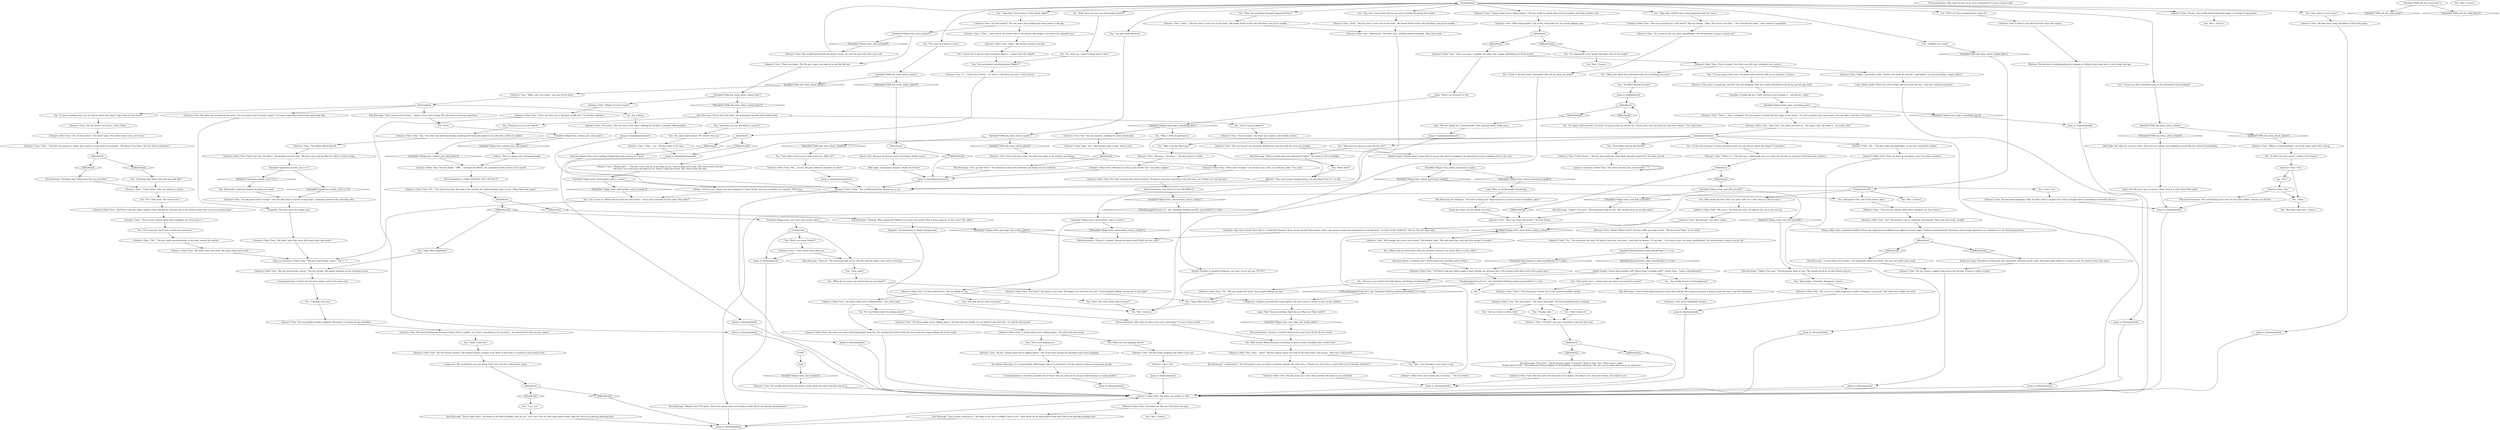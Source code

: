 # VILLAGE / LILIENNES TWINS
# You can talk to them before and get nothing, but when you hear the twins have been to the island they tell you details about it.
# ==================================================
digraph G {
	  0 [label="START"];
	  1 [label="input"];
	  2 [label="Lilienne's Twin: \"Yes.\""];
	  3 [label="You: \"Hey, where is your mom?\""];
	  4 [label="You: \"Kids, have you seen any bad people around?\""];
	  5 [label="Lilienne's Other Twin: The boy doesn't answer. His brother throws another rock. Both of their hair is covered in some kind of dirt."];
	  6 [label="Lilienne's Twin: \"I...\" starts one of them -- it's hard to tell which one now. \"I don't know.\""];
	  7 [label="Jump to: [islandquestionnaire]"];
	  8 [label="Variable[\"TASK.ask_twins_about_island\"]"];
	  9 [label="Variable[\"TASK.ask_twins_about_island\"]", shape=diamond];
	  10 [label="!(Variable[\"TASK.ask_twins_about_island\"])", shape=diamond];
	  11 [label="IsKimHere()"];
	  12 [label="IsKimHere()", shape=diamond];
	  13 [label="!(IsKimHere())", shape=diamond];
	  14 [label="Kim Kitsuragi: \"Full circle.\" The lieutenant smiles to himself. \"Back to Feld, then. When you're ready.\"\n\"Points back to Feld.\" The lieutenant frowns slightly at the building, towering ominously. \"Be sure you're ready when we go in, detective.\""];
	  15 [label="Jump to: [themainlyhub]"];
	  16 [label="Lilienne's Other Twin: \"Bad words,\" the other says, nodding absent-mindedly. \"Bad, bad words...\""];
	  17 [label="Variable[\"TASK.ask_twins_about_island\"]"];
	  18 [label="Variable[\"TASK.ask_twins_about_island\"]", shape=diamond];
	  19 [label="!(Variable[\"TASK.ask_twins_about_island\"])", shape=diamond];
	  20 [label="Lilienne's Other Twin: \"I dunno what you're talking about,\" the other kid nods along."];
	  21 [label="Jump to: [themainlyhub]"];
	  22 [label="Variable[\"village.twins_said_kill_yourself\"]"];
	  23 [label="Variable[\"village.twins_said_kill_yourself\"]", shape=diamond];
	  24 [label="!(Variable[\"village.twins_said_kill_yourself\"])", shape=diamond];
	  25 [label="Kim Kitsuragi: \"Lights? Fire guy?\" The lieutenant looks at you. \"We should check up on that island and you...\""];
	  26 [label="You: I don't care."];
	  27 [label="Lilienne's Twin: \"You're stupid,\" the other one repeats, still deathly serious."];
	  28 [label="You: \"Okay kids. You've been to that island, right?\""];
	  29 [label="Kim Kitsuragi: \"Let's go with *yes*.\" The lieutenant raises his eyebrows and whips out his notebook."];
	  30 [label="Lilienne's Other Twin: \"Don't say that. He didn't.\" His brother punches him. The boy's eyes well up like he's about to start crying."];
	  31 [label="Lilienne's Twin: \"I don't know...\" The boy who made the claim finds himself unsure of it. He looks around."];
	  32 [label="Kim Kitsuragi: \"Lights? Fire guy?\" The lieutenant looks at you. \"We should check up on that island.\""];
	  33 [label="You: \"Hey, boys. Your sister told me you got in trouble for saying bad words.\""];
	  34 [label="Empathy: The lieutenant is deeply unimpressed."];
	  35 [label="You: \"Let's move on. Where did you hear the bad words -- was it from someone on the coast? The radio?\""];
	  36 [label="You: \"Nah. I just thought it was funny to say.\""];
	  37 [label="You: \"Okay kids, tell Kim here what happened with the voices.\""];
	  38 [label="Lilienne's Other Twin: \"The one we heard say a bad word?\" The boy shrugs. \"Okay. The voices were like...\" He scratches his head -- then seems to remember."];
	  39 [label="Lilienne's Twin: \"'It is time at last, my nasty speedfreaks! Our brotherman is about to grow up!'\""];
	  40 [label="Lilienne's Twin: \"Yes.\""];
	  41 [label="Pain Threshold: A dull pain flashes through your mind."];
	  42 [label="You: \"You guys look identical.\""];
	  43 [label="You: \"Children are stupid.\""];
	  44 [label="Lilienne's Twin: \"On that island?\" The one who's busy kicking his stone points to the bay."];
	  45 [label="You: \"Why does he ask you to put the fire out?\""];
	  46 [label="IsKimHere()"];
	  47 [label="IsKimHere()", shape=diamond];
	  48 [label="!(IsKimHere())", shape=diamond];
	  49 [label="Jump to: [islandquestionnaire]"];
	  50 [label="Lilienne's Twin: \"I'm sorry.\" The one says to the other, rubbing his brother's shoulder affectionately."];
	  51 [label="Lilienne's Twin: \"I don't know,\" they say almost in unison."];
	  52 [label="Lilienne's Other Twin: \"Don't say that, he's a *po-leees oooffi-ser*,\" his brother whispers."];
	  53 [label="Lilienne's Other Twin: \"We won't,\" the little boy says. He adjusts his cap in the cool air."];
	  54 [label="Lilienne's Twin: \"We learned,\" the other replies."];
	  55 [label="Lilienne's Other Twin: \"'DJ Flacio's big boy debut single is here! Buckle up, because this is the fastest trash that you're ever gonna hear.'\""];
	  56 [label="Electrochemistry: COME ON BOYS, YOU CAN DO IT!"];
	  57 [label="Perception (Hearing): It's a purposefully shrill laugh. Like he's practised it for the express purpose of annoying people."];
	  58 [label="Lilienne's Twin: It doesn't look like he knows what that means."];
	  59 [label="You: \"Okay.\""];
	  60 [label="Jump to: [themainlyhub]"];
	  61 [label="Lilienne's Other Twin: \"Because he asks to put the fire out!\" the other explains."];
	  62 [label="Lilienne's Twin: The scruffy-haired little boy kicks a stone while the other watches him do it."];
	  63 [label="Lilienne's Twin: \"There's a...\" the boy says, rubbing his eyes. It's clear that he has no intention of finishing the sentence."];
	  64 [label="Electrochemistry: Why does he have to be such a binoclard? It's just a funny word!"];
	  65 [label="Lilienne's Other Twin: \"We just heard funny voices.\" The boy shrugs. His jacket whispers as his shoulders move."];
	  66 [label="Lilienne's Twin: \"He dunno what you're talking about,\" the first kid says loudly. Or you think it's the first kid -- it could be the second."];
	  67 [label="Esprit de Corps: I'm not telling you twice."];
	  68 [label="You: \"You must be Lilienne's twins.\""];
	  69 [label="You: \"Bye.\" [Leave.]"];
	  70 [label="You: \"I'm just gonna leave now. I'm gonna leave and not talk to you anymore.\" [Leave.]"];
	  71 [label="Lilienne's Twin: Just a second ago, the first one was laughing. Now he's doing something with his lip and his gap tooth."];
	  72 [label="Lilienne's Other Twin: \"Yes.\" His brother looks at him, then at you."];
	  73 [label="Lilienne's Other Twin: \"And! And!\" the other one butts in. \"We make a fire. We make a... we make a fire.\""];
	  74 [label="You: \"Okay, how about the policeman asks you something else now?\""];
	  75 [label="Lilienne's Twin: \"Uhm...\" The boy turns a rock over in his hand. \"We heard *bad* words and said them, and got in trouble...\""];
	  76 [label="Lilienne's Other Twin: The boy blinks. \"Fffff....\" Despite his efforts, the unfamiliar word catches in his mouth."];
	  77 [label="You: \"Bad words are bad. Don't say them, kids. It's a first step to a life of crime.\""];
	  78 [label="Jump to: [Lilienne's Other Twin: \"\"We just heard funny voices.\" The b...\"]"];
	  79 [label="IsKimHere()"];
	  80 [label="IsKimHere()", shape=diamond];
	  81 [label="!(IsKimHere())", shape=diamond];
	  82 [label="Lilienne's Twin: The boy draws a jagged rock across the ground. It leaves a white scratch."];
	  83 [label="You: \"Sure. But what words did you hear?\""];
	  84 [label="Electrochemistry: Why does he have to be such a binoclard? It's just a funny word!"];
	  85 [label="You: \"I heard you kids sometimes play in the abandoned Feld building?\""];
	  86 [label="You: \"Do *you* know what I'm talking about?\""];
	  87 [label="Conceptualization: Are there actually two of them? Are you sure you're not just hallucinating or seeing double?"];
	  88 [label="Empathy: It looks like he's *sad*. Because you're going or... who knows, really?"];
	  89 [label="You: \"Yes?\""];
	  90 [label="Logic: Wow, so intellectually stimulating."];
	  91 [label="Variable[\"reputation.suicide_cop\"] >= 2"];
	  92 [label="Variable[\"reputation.suicide_cop\"] >= 2", shape=diamond];
	  93 [label="!(Variable[\"reputation.suicide_cop\"] >= 2)", shape=diamond];
	  94 [label="Jump to: [themainlyhub]"];
	  95 [label="Variable[\"village.twins_inland_mysterious_laugh\"]"];
	  96 [label="Variable[\"village.twins_inland_mysterious_laugh\"]", shape=diamond];
	  97 [label="!(Variable[\"village.twins_inland_mysterious_laugh\"])", shape=diamond];
	  98 [label="You: \"Why is he the *fire* guy?\""];
	  99 [label="You: \"Anything else? What does this guy look like?\""];
	  100 [label="Lilienne's Other Twin: don't know why it's funny...\" The boy frowns."];
	  101 [label="Kim Kitsuragi: \"A word when you're done.\" The lieutenant clears his throat. His eyes are wider than usual."];
	  102 [label="Lilienne's Other Twin: The boy picks up a rock. Then another. He looks at you and blinks."];
	  103 [label="You: \"Wait, you mean *shells*?\""];
	  104 [label="Authority: Then we're *definitely* doing it."];
	  105 [label="Jump to: [themainlyhub]"];
	  106 [label="Lilienne's Twin: \"Mhm. Lily's our mom,\" says one of the twins."];
	  107 [label="Lilienne's Twin: \"No, he doesn't live there. I don't think.\""];
	  108 [label="Lilienne's Twin: \"Uh-huh!\" one says, throwing a rock into the sand."];
	  109 [label="IsKimHere()"];
	  110 [label="IsKimHere()", shape=diamond];
	  111 [label="!(IsKimHere())", shape=diamond];
	  112 [label="Jump to: [themainlyhub]"];
	  113 [label="You: \"Hah! I knew it!\""];
	  114 [label="Lilienne's Twin: \"Oh...\" The boy looks uncomfortable, at the jetty toward his mother."];
	  115 [label="Lilienne's Other Twin: \"We didn't hear that word. We heard other bad words...\""];
	  116 [label="You: \"You're not helping me..\""];
	  117 [label="Lilienne's Twin: The boy stops laughing and looks at his toes."];
	  118 [label="Variable[\"TASK.ask_twins_about_island\"]"];
	  119 [label="Variable[\"TASK.ask_twins_about_island\"]", shape=diamond];
	  120 [label="!(Variable[\"TASK.ask_twins_about_island\"])", shape=diamond];
	  121 [label="Jump to: [islandquestionnaire]"];
	  122 [label="Kim Kitsuragi: \"Anything else? What does this guy look like?\""];
	  123 [label="Variable[\"village.twin_volition_just_said_grats\"]"];
	  124 [label="Variable[\"village.twin_volition_just_said_grats\"]", shape=diamond];
	  125 [label="!(Variable[\"village.twin_volition_just_said_grats\"])", shape=diamond];
	  126 [label="Lilienne's Other Twin: \"We didn't hear that word. We heard other bad words...\""];
	  127 [label="You: \"Where did you hear them? Did you overhear someone say them? Was it on the radio?\""];
	  128 [label="Lilienne's Other Twin: \"No.\" The boy shakes his head. \"Just people talking real fast.\""];
	  129 [label="Lilienne's Other Twin: \"You know.\" He points at his head. His fingers are red from the cold. \"I heard people talking. Except just in my head!\""];
	  130 [label="Lilienne's Twin: \"'Turn up the volume, blow those speakers out. Now here's---'\""];
	  131 [label="Lilienne's Other Twin: \"We were there.\" The other child nods. The Feld building looms overhead."];
	  132 [label="Lilienne's Other Twin: The boy turns the rock over in his hands. He looks to you, then his brother, then back to you."];
	  133 [label="Composure: Conduct yourself with some dignity. You don't need to swear in front of the children."];
	  134 [label="Variable[\"TASK.ask_the_wind_done\"]"];
	  135 [label="Variable[\"TASK.ask_the_wind_done\"]", shape=diamond];
	  136 [label="!(Variable[\"TASK.ask_the_wind_done\"])", shape=diamond];
	  137 [label="Half Light: A suspicious request. Made out of fear?"];
	  138 [label="Jump to: [islandquestionnaire]"];
	  139 [label="Lilienne's Twin: The stone-kicker laughs suddenly. His head is too large for his shoulders."];
	  140 [label="Lilienne's Twin: The boy keeps laughing. Then he bows down to inspect the rock as though there's something noteworthy about it."];
	  141 [label="Lilienne's Twin: \"Because.... because...\" The boy pauses to think."];
	  142 [label="Lilienne's Other Twin: \"No, he lives there.\" The other nods. \"He's been there twice, two times.\""];
	  143 [label="Lilienne's Twin: \"Huh...\" The first one pauses to think, then comes to some kind of conclusion. \"He doesn't live there. He isn't there sometimes.\""];
	  144 [label="Jump to: [themainlyhub]"];
	  145 [label="Volition: This is a shame and a disappointment."];
	  146 [label="You: \"Okay. What did you hear?\""];
	  147 [label="Variable[\"plaza.kineema_radio_speedfreaks\"] == true"];
	  148 [label="Variable[\"plaza.kineema_radio_speedfreaks\"] == true", shape=diamond];
	  149 [label="!(Variable[\"plaza.kineema_radio_speedfreaks\"] == true)", shape=diamond];
	  150 [label="Lilienne's Other Twin: \"No!\" The brother cuts in, suddenly and sharply. \"Don't say bad words, stupid!\""];
	  151 [label="You: \"And so I return to thee, Feld.\""];
	  152 [label="You: \"Thanks, kids.\""];
	  153 [label="Logic: Wait! Stop everything. Back this up. What are *bad words*?"];
	  154 [label="Lilienne's Other Twin: \"Ff...\" The other boy tries. He looks at his brother for understanding, then at you. \"What does that mean?\""];
	  155 [label="Jump to: [themainlyhub]"];
	  156 [label="Lilienne's Twin: \"What's a Feld building?\" one of the twins asks with a shrug."];
	  157 [label="Lilienne's Twin: \"I don't know what those are...\""];
	  158 [label="Composure: The rock-kicker was just being *shy*, but now he's enthusiastic again."];
	  159 [label="You: \"I need you to tell me what you know about it -- what's *on* the island?\""];
	  160 [label="Lilienne's Twin: One of the boys nods, the other one looks at his brother and shrugs."];
	  161 [label="Jump to: [themainlyhub]"];
	  162 [label="IsKimHere()"];
	  163 [label="IsKimHere()", shape=diamond];
	  164 [label="!(IsKimHere())", shape=diamond];
	  165 [label="You: \"Kids, has anything *strange* happened lately?\""];
	  166 [label="Lilienne's Twin: \"Yeah.\" The boy turns a rock over in his hand. \"We heard *bad* words and said them, and got in trouble...\""];
	  167 [label="Horrific Necktie: It would be hilarious, my man! Live it up! Say *FUCK!*"];
	  168 [label="IsKimHere()"];
	  169 [label="IsKimHere()", shape=diamond];
	  170 [label="!(IsKimHere())", shape=diamond];
	  171 [label="You: \"Voices in your head? Like little bleeps and bloops of information?\""];
	  172 [label="Esprit de Corps: Elsewhere in Revachol, the Lieutenant switches on the radio. His head rocks subtly to a violent track. He needs to hear this story."];
	  173 [label="Drama: Why, what a splendid rendition these two rapsssssssssscallions have offered us here today! Faultless memorization! Perchance they'll enjoy greatness as a double-act in the Performing Artsss."];
	  174 [label="You: \"Any family history of schizophrenia?\""];
	  175 [label="Logic: Bullet shells? There are a lot of them left over from the war -- but this could be important."];
	  176 [label="Lilienne's Twin: The kids don't reply, absorbed in their little game."];
	  177 [label="Jump to: [themainlyhub]"];
	  178 [label="Lilienne's Twin: The scruffy-haired little boy kicks a stone. He can't be more than five years old."];
	  179 [label="IsKimHere()"];
	  180 [label="IsKimHere()", shape=diamond];
	  181 [label="!(IsKimHere())", shape=diamond];
	  182 [label="You: \"Is that all you know? Is there anything more you can tell me about the island?\" (Conclude.)"];
	  183 [label="You: Say nothing."];
	  184 [label="Jump to: [IsKimHere()]"];
	  185 [label="IsKimHere()"];
	  186 [label="IsKimHere()", shape=diamond];
	  187 [label="!(IsKimHere())", shape=diamond];
	  188 [label="Jump to: [islandquestionnaire]"];
	  189 [label="Kim Kitsuragi: \"Nothing. What happened? Where'd you hear bad words? Was it from someone on the coast? The radio?\""];
	  190 [label="Lilienne's Other Twin: \"Bou... what?\" The boy gently tosses his rock at the rock tower, and misses. \"Was that a bad word?\""];
	  191 [label="Lilienne's Twin: \"There.\" The boy points toward one of the ruined monoliths nearby."];
	  192 [label="You: \"No. Just tell me what you heard.\""];
	  193 [label="Lilienne's Twin: \"Ha ha, I dunno what you're talking about.\" One of the boys shrugs his shoulders and starts laughing."];
	  194 [label="Logic: You will never get an answer. That's how it is with these little idiots."];
	  195 [label="Jump to: [themainlyhub]"];
	  196 [label="Jump to: [themainlyhub]"];
	  197 [label="IsKimHere()"];
	  198 [label="IsKimHere()", shape=diamond];
	  199 [label="!(IsKimHere())", shape=diamond];
	  200 [label="Lilienne's Other Twin: \"No, we're not really supposed to talk to strangers, you know.\" The other twin shakes his head."];
	  201 [label="You: \"Bye.\" [Leave.]"];
	  202 [label="Logic: There's no *system* to this."];
	  203 [label="Variable[\"village.twins_logic_something_else\"]"];
	  204 [label="Variable[\"village.twins_logic_something_else\"]", shape=diamond];
	  205 [label="!(Variable[\"village.twins_logic_something_else\"])", shape=diamond];
	  206 [label="Lilienne's Twin: \"That's... uhm... nothing?\" The boy pauses to think with his finger in his mouth. \"It's just a seafort and some plants. You can take a raft there. It's great.\""];
	  207 [label="You: \"You mentioned something about *lights*?\""];
	  208 [label="Lilienne's Twin: \"Please don't...\" The boy's eyes well up as he looks at you. They're dark and round. The wind tussles his hair.\nThe boy's eyes well up as he looks at you. They're dark and round. The wind tussles his hair."];
	  209 [label="Logic: The two things are *unconnected*. Your question didn't make sense."];
	  210 [label="Electrochemistry: Say *fuck.* It'd be HILARIOUS."];
	  211 [label="Variable[\"village.twins_electrochem_said_to_swear\"]"];
	  212 [label="Variable[\"village.twins_electrochem_said_to_swear\"]", shape=diamond];
	  213 [label="!(Variable[\"village.twins_electrochem_said_to_swear\"])", shape=diamond];
	  214 [label="Lilienne's Other Twin: \"Is that a bad word?\" The boy blinks at you."];
	  215 [label="Kim Kitsuragi: \"I don't think questioning four-year-olds without their parents present is gonna crack the case,\" says the lieutenant."];
	  216 [label="Lilienne's Other Twin: \"Lily's our mom,\" explains the other one, tongue still lolling out of his mouth."];
	  217 [label="Inland Empire: Maybe there's some kind of reason why they're laughing? An interesting reason somehow tied to the case!"];
	  218 [label="Lilienne's Other Twin: \"He looks just like me,\" the other one says."];
	  219 [label="You: \"Yeah, I said that.\""];
	  220 [label="Kim Kitsuragi: \"Don't worry, everyone is.\" He looks at the little scruffian, then at you. \"How about we do some police work now? We're not getting anything here.\""];
	  221 [label="Kim Kitsuragi: \"You're right there.\" He looks at the little scruffian, then at you. \"Let's see if we can find some police work, shall we? We're not getting anything here.\""];
	  222 [label="You: \"Bye.\" [Leave.]"];
	  223 [label="Lilienne's Twin: \"Mhm,\" his brother nods. \"Gather the sticks for the fire -- and bullets. Or not real bullets, empty bullets.\""];
	  224 [label="islandquestionnaire"];
	  225 [label="Lilienne's Twin: \"Okay.\" The scruffy-haired boy squints up at you."];
	  226 [label="You: \"He killed himself all right.\""];
	  227 [label="You: \"Is there anything else you can tell me about this *guy*? Age? Does he live there?\""];
	  228 [label="Lilienne's Twin: \"Oh...\" The boy looks uncomfortable, at the jetty toward his mother."];
	  229 [label="Lilienne's Other Twin: \"'DJ Flacio's big boy debut single is here! Buckle up, because this is the fastest trash that you're ever gonna hear.'\""];
	  230 [label="You: \"'Fuck' is the bad word, remember? But tell me what you heard.\""];
	  231 [label="Lilienne's Other Twin: \"He dunno what you're talking about.\" The other nods."];
	  232 [label="Lilienne's Twin: \"What bad people?\" One of the twins looks up, his mouth slightly open."];
	  233 [label="You: \"Yes, that one. I need to know what's there.\""];
	  234 [label="Variable[\"village.twins_hub_reached\"]"];
	  235 [label="Variable[\"village.twins_hub_reached\"]", shape=diamond];
	  236 [label="!(Variable[\"village.twins_hub_reached\"])", shape=diamond];
	  237 [label="Lilienne's Twin: \"There are lights. The fire guy comes and asks us to put the fire out.\""];
	  238 [label="Rhetoric: They must mean a human being. On that island? But it's cut off..."];
	  239 [label="Jump to: [themainlyhub]"];
	  240 [label="Lilienne's Other Twin: \"Don't start *crying*,\" his brother says, then, in a whisper, adds: \"I'm sorry.\""];
	  241 [label="Variable[\"village.twins_electrochem_said_to_swear\"]"];
	  242 [label="Variable[\"village.twins_electrochem_said_to_swear\"]", shape=diamond];
	  243 [label="!(Variable[\"village.twins_electrochem_said_to_swear\"])", shape=diamond];
	  244 [label="Volition: Good on you. I know you were tempted to shout *fuck*, but you controlled your impulse. Well done."];
	  245 [label="Lilienne's Twin: \"We thought the voices were funny.\" The brother nods. \"We said what they said and then we got in trouble...\""];
	  246 [label="Conceptualization: Could it be? Do their minds work in the same way?"];
	  247 [label="Lilienne's Twin: \"Uh...\" He scratches his head. He looks at his twin, who nods -- and then he begins. \"It was like... 'It is time at last, my nasty speedfreaks! Our brotherman is about to grow up!'\""];
	  248 [label="You: \"Bye.\" [Leave.]"];
	  249 [label="You: \"What are you laughing about?\""];
	  250 [label="Kim Kitsuragi: \"Maybe I am?\" He grins. \"Now, how about some actual police work? We're not getting anything here.\""];
	  251 [label="You: \"No, some other island. *Of course* that one.\""];
	  252 [label="Lilienne's Twin: \"Uhm... I don't know. He doesn't like it. He doesn't like people to be there. You shouldn't go.\""];
	  253 [label="Kim Kitsuragi: \"Did you mean there are *electrical* lights?\" He points to the streetlight."];
	  254 [label="Reaction Speed: Your nerve endings *sting* from the mention of a *guy*."];
	  255 [label="Variable[\"TASK.ask_twins_about_island_done\"]"];
	  256 [label="Variable[\"TASK.ask_twins_about_island_done\"]", shape=diamond];
	  257 [label="!(Variable[\"TASK.ask_twins_about_island_done\"])", shape=diamond];
	  258 [label="Lilienne's Twin: \"Maybe *you're* stupid!\""];
	  259 [label="Untitled hub (06)"];
	  260 [label="Electrochemistry: Preach it, brother! Spread the good word *fuck* all over town!"];
	  261 [label="Lilienne's Twin: \"Radio? What's that?\" The boy sniffs up a drip of snot. \"We just heard them. In our head.\""];
	  262 [label="Reaction Speed: A memory stirs. You've heard this quickfire patter before."];
	  263 [label="Inland Empire: Voices from another self? Voices from *a deeper self*?  Voices from... *early schizophrenia*?"];
	  264 [label="You: \"I already said that.\""];
	  265 [label="Lilienne's Other Twin: \"You're stupid,\" the other one tells him, suddenly very serious."];
	  266 [label="You: \"Bye.\" [Leave.]"];
	  267 [label="You: \"Mhm.\" (Nod in agreement.)"];
	  268 [label="Jump to: [themainlyhub]"];
	  269 [label="fatheringhub"];
	  270 [label="Lilienne's Twin: \"I'm not gonna start *crying*,\" the one who almost started crying snaps, regaining control of his quivering chin."];
	  271 [label="You: \"Fuck.\""];
	  272 [label="You: \"Bourgeois? Yes. One of the worst, child.\""];
	  273 [label="Kim Kitsuragi: \"I understand.\" The lieutenant's eyes are wide in surprise, despite his calm voice. \"Thank you. Let's have a word when you're finished, detective.\""];
	  274 [label="You: \"It's a mystery. You'll have to find out yourselves.\""];
	  275 [label="Variable[\"village.twins_anti_logic_bad_words_what\"]"];
	  276 [label="Variable[\"village.twins_anti_logic_bad_words_what\"]", shape=diamond];
	  277 [label="!(Variable[\"village.twins_anti_logic_bad_words_what\"])", shape=diamond];
	  278 [label="Untitled hub"];
	  279 [label="Jump to: [themainlyhub]"];
	  280 [label="Rhetoric: The secrets of understanding the tongues of children have been lost to you a long time ago."];
	  281 [label="Lilienne's Twin: This one doesn't say anything, kicking the concrete with his worn-out sneaker."];
	  282 [label="IsKimHere()"];
	  283 [label="IsKimHere()", shape=diamond];
	  284 [label="!(IsKimHere())", shape=diamond];
	  285 [label="Savoir Faire: Because he doesn't want to be found. Smoke traces..."];
	  286 [label="Lilienne's Twin: \"Our father killed himself.\""];
	  287 [label="Lilienne's Other Twin: \"We... we ran. He just yelled we shouldn't be there.\""];
	  288 [label="You: \"What do you mean you 'heard them in your head'?\""];
	  289 [label="You: \"Real quick, boys -- where were you when you heard the voices?\""];
	  290 [label="Lilienne's Twin: \"I dunno what you're talking about.\" The boy stuffs his hands deep into his pockets and kicks another rock."];
	  291 [label="Half Light: Oh, okay. So now he's *shy*. Now he's not talking, just wobbling around like he's afraid of something."];
	  292 [label="Lilienne's Twin: \"Yes.\""];
	  293 [label="You: \"Bye kids, take care.\" [Leave.]"];
	  294 [label="Lilienne's Twin: \"Ha-ha,\" the scruffy-haired little kid laughs, as though in agreement."];
	  295 [label="Kim Kitsuragi: \"You're bad with kids,\" the lieutenant remarks with evident glee."];
	  296 [label="You: \"I am, yes.\""];
	  297 [label="You: \"You're being *random*!\""];
	  298 [label="Lilienne's Twin: \"No,\" the boy answers, shaking his head vehemently."];
	  299 [label="Lilienne's Other Twin: \"Yes,\" the other one adds laconically, standing with his hands glued to his sides like a little tin soldier."];
	  300 [label="Lilienne's Other Twin: \"Okay.\" His brother answers for him."];
	  301 [label="Lilienne's Twin: \"Uhm... yes.\" The boy looks at his toes."];
	  302 [label="You: \"What then?\""];
	  303 [label="Kim Kitsuragi: \"Shut up.\" The lieutenant jabs you in the ribs with his elbow, then turns to the boy..."];
	  304 [label="You: \"It's okay to kill yourself, you know. I'm gonna blow my brains out. Gonna close this one final case and then *blam* -- I'm outta here.\""];
	  305 [label="Lilienne's Twin: The other boy straightens his back. \"I'm not gonna start *crying*, stupid,\" he snaps, regaining control of his quivering chin."];
	  306 [label="Lilienne's Other Twin: The other watches him, brows knitted. \"It doesn't even have anything to do with this, you. Father isn't the fire guy.\""];
	  307 [label="Jump to: [Lilienne's Other Twin: \"The other watches him, brows knitte...\"]"];
	  308 [label="Empathy: The boys seem less happy now."];
	  309 [label="You: \"Bad words? What bourgeois mentality, to deem certain *working class words* bad.\""];
	  310 [label="You: \"Bye.\" [Leave.]"];
	  311 [label="Lilienne's Other Twin: The other one looks indistinguishable from him. He watches his brother kick the stone with his tongue lolling out of his mouth."];
	  312 [label="themainlyhub"];
	  313 [label="Lilienne's Other Twin: The other one laughs as well."];
	  314 [label="Lilienne's Twin: The stone-kicking one becomes frantic all of a sudden, as if that's something to be scared of -- the obvious fact that you just stated."];
	  315 [label="You: \"Your father used to go to that island too, didn't he?\""];
	  316 [label="You: \"Your father did not kill himself.\""];
	  317 [label="Kim Kitsuragi: \"Don't punch your brother.... please. Don't start crying. We still need to ask more questions.\""];
	  318 [label="You: \"How come?\""];
	  319 [label="You: \"It's a bad word. The worst word.\""];
	  320 [label="You: \"Okay. What happened?\""];
	  321 [label="Authority: Pipe down Puzzle Face, this is a Code Red situation! If we review all the *bad words*, that's only going to add more temptation to saying them -- in front of the *children*. And we *do not* want that."];
	  322 [label="Electrochemistry: Preach it, brother! Spread the good word *fuck* all over town!"];
	  323 [label="Lilienne's Other Twin: \"Nah, we don't go anywhere, nah,\" the other mumbles."];
	  324 [label="You: \"Is little Lily your sister?\" (Point to the house.)"];
	  325 [label="You: \"That's it? You're being laconic about it?\""];
	  326 [label="Physical Instrument: The stone-kicking isn't even of very high calibre. Anyone can do that."];
	  327 [label="Kim Kitsuragi: He whispers: \"You need to keep your *dark humour* in check in front of children, okay?\""];
	  328 [label="You: \"Bad people. Criminals. Dangerous women.\""];
	  329 [label="You: \"It's impossible to be *good* with kids, they're too stupid.\""];
	  330 [label="You: \"And what are you, Kid Master General?\""];
	  331 [label="You: \"Someone lives on the island?\""];
	  332 [label="Jump to: [themainlyhub]"];
	  333 [label="Lilienne's Twin: \"Don't say more bad words!\" The boy frowns."];
	  334 [label="Lilienne's Twin: \"'Turn up the volume, blow those speakers out. Now here's---'\""];
	  335 [label="CheckEquipped(\"neck_tie\")  and  Variable[\"whirling.necktie_personified\"] == true"];
	  336 [label="CheckEquipped(\"neck_tie\")  and  Variable[\"whirling.necktie_personified\"] == true", shape=diamond];
	  337 [label="!(CheckEquipped(\"neck_tie\")  and  Variable[\"whirling.necktie_personified\"] == true)", shape=diamond];
	  0 -> 1
	  1 -> 235
	  2 -> 59
	  2 -> 326
	  3 -> 176
	  4 -> 233
	  5 -> 158
	  6 -> 46
	  7 -> 225
	  8 -> 9
	  8 -> 10
	  9 -> 160
	  10 -> 315
	  11 -> 12
	  11 -> 13
	  12 -> 304
	  13 -> 209
	  14 -> 132
	  15 -> 313
	  16 -> 211
	  17 -> 18
	  17 -> 19
	  18 -> 156
	  19 -> 291
	  20 -> 249
	  20 -> 116
	  21 -> 313
	  22 -> 24
	  22 -> 23
	  23 -> 25
	  24 -> 32
	  25 -> 328
	  26 -> 140
	  27 -> 281
	  28 -> 44
	  29 -> 7
	  30 -> 91
	  31 -> 307
	  32 -> 333
	  33 -> 166
	  34 -> 84
	  35 -> 78
	  36 -> 100
	  37 -> 38
	  38 -> 39
	  39 -> 230
	  40 -> 89
	  40 -> 59
	  41 -> 270
	  42 -> 8
	  43 -> 256
	  44 -> 234
	  44 -> 252
	  45 -> 253
	  46 -> 48
	  46 -> 47
	  47 -> 254
	  48 -> 49
	  49 -> 225
	  50 -> 121
	  51 -> 319
	  52 -> 144
	  53 -> 54
	  54 -> 242
	  55 -> 335
	  56 -> 154
	  57 -> 87
	  58 -> 280
	  59 -> 293
	  60 -> 313
	  61 -> 7
	  62 -> 313
	  63 -> 162
	  65 -> 246
	  66 -> 20
	  67 -> 333
	  68 -> 118
	  70 -> 71
	  71 -> 88
	  72 -> 283
	  73 -> 224
	  74 -> 226
	  75 -> 16
	  76 -> 56
	  77 -> 53
	  78 -> 65
	  79 -> 80
	  79 -> 81
	  80 -> 101
	  81 -> 172
	  82 -> 112
	  83 -> 248
	  84 -> 309
	  85 -> 17
	  86 -> 66
	  87 -> 196
	  88 -> 203
	  89 -> 2
	  90 -> 327
	  91 -> 92
	  91 -> 93
	  92 -> 41
	  93 -> 270
	  94 -> 313
	  95 -> 96
	  95 -> 97
	  96 -> 250
	  96 -> 26
	  97 -> 90
	  98 -> 141
	  99 -> 51
	  100 -> 242
	  101 -> 82
	  102 -> 15
	  103 -> 157
	  104 -> 177
	  105 -> 313
	  106 -> 269
	  107 -> 142
	  108 -> 109
	  109 -> 110
	  109 -> 111
	  110 -> 14
	  111 -> 15
	  112 -> 313
	  113 -> 108
	  114 -> 115
	  115 -> 78
	  116 -> 193
	  117 -> 292
	  118 -> 120
	  118 -> 119
	  119 -> 106
	  120 -> 282
	  121 -> 225
	  122 -> 51
	  123 -> 124
	  123 -> 125
	  124 -> 145
	  125 -> 76
	  126 -> 78
	  127 -> 262
	  128 -> 146
	  129 -> 146
	  130 -> 274
	  131 -> 152
	  131 -> 113
	  131 -> 151
	  132 -> 15
	  133 -> 153
	  134 -> 136
	  134 -> 135
	  137 -> 7
	  138 -> 225
	  139 -> 314
	  140 -> 60
	  141 -> 61
	  142 -> 143
	  143 -> 185
	  144 -> 313
	  145 -> 76
	  146 -> 248
	  147 -> 148
	  147 -> 149
	  148 -> 263
	  149 -> 55
	  150 -> 173
	  151 -> 108
	  152 -> 108
	  153 -> 276
	  154 -> 168
	  155 -> 313
	  156 -> 324
	  157 -> 268
	  157 -> 303
	  158 -> 179
	  159 -> 207
	  160 -> 240
	  161 -> 313
	  162 -> 163
	  162 -> 164
	  163 -> 22
	  164 -> 333
	  165 -> 75
	  166 -> 16
	  167 -> 133
	  168 -> 169
	  168 -> 170
	  169 -> 189
	  170 -> 320
	  170 -> 275
	  171 -> 128
	  172 -> 82
	  173 -> 79
	  174 -> 215
	  175 -> 279
	  176 -> 94
	  177 -> 313
	  178 -> 312
	  179 -> 180
	  179 -> 181
	  180 -> 296
	  181 -> 105
	  182 -> 63
	  183 -> 50
	  184 -> 11
	  185 -> 186
	  185 -> 187
	  186 -> 122
	  187 -> 99
	  188 -> 225
	  189 -> 34
	  190 -> 273
	  190 -> 36
	  191 -> 131
	  192 -> 248
	  193 -> 57
	  194 -> 60
	  195 -> 313
	  196 -> 313
	  197 -> 198
	  197 -> 199
	  198 -> 216
	  199 -> 329
	  200 -> 177
	  202 -> 204
	  203 -> 205
	  203 -> 206
	  204 -> 298
	  204 -> 267
	  205 -> 195
	  206 -> 73
	  207 -> 6
	  208 -> 241
	  209 -> 138
	  210 -> 212
	  211 -> 213
	  211 -> 214
	  212 -> 336
	  213 -> 260
	  214 -> 192
	  214 -> 83
	  214 -> 231
	  215 -> 104
	  216 -> 265
	  216 -> 202
	  217 -> 95
	  218 -> 220
	  218 -> 69
	  219 -> 5
	  220 -> 105
	  221 -> 105
	  223 -> 175
	  224 -> 98
	  224 -> 228
	  224 -> 332
	  224 -> 45
	  224 -> 208
	  224 -> 182
	  224 -> 316
	  225 -> 161
	  226 -> 184
	  227 -> 107
	  228 -> 323
	  229 -> 130
	  230 -> 248
	  231 -> 86
	  231 -> 311
	  232 -> 197
	  233 -> 207
	  234 -> 236
	  234 -> 237
	  235 -> 62
	  236 -> 178
	  237 -> 255
	  238 -> 225
	  239 -> 313
	  240 -> 306
	  241 -> 243
	  241 -> 244
	  242 -> 245
	  243 -> 35
	  244 -> 272
	  244 -> 35
	  245 -> 127
	  246 -> 264
	  247 -> 147
	  249 -> 117
	  250 -> 105
	  251 -> 301
	  252 -> 300
	  253 -> 302
	  254 -> 239
	  255 -> 257
	  255 -> 258
	  256 -> 259
	  257 -> 295
	  258 -> 52
	  259 -> 272
	  259 -> 321
	  259 -> 77
	  259 -> 310
	  261 -> 247
	  262 -> 55
	  263 -> 289
	  263 -> 171
	  263 -> 174
	  264 -> 139
	  265 -> 74
	  265 -> 70
	  265 -> 223
	  267 -> 238
	  268 -> 313
	  269 -> 305
	  269 -> 227
	  269 -> 317
	  269 -> 183
	  270 -> 308
	  271 -> 123
	  272 -> 334
	  273 -> 102
	  274 -> 114
	  275 -> 277
	  275 -> 278
	  276 -> 322
	  277 -> 260
	  278 -> 268
	  278 -> 303
	  278 -> 103
	  279 -> 313
	  280 -> 195
	  281 -> 217
	  282 -> 284
	  282 -> 285
	  283 -> 29
	  284 -> 7
	  285 -> 137
	  286 -> 30
	  287 -> 188
	  288 -> 129
	  289 -> 191
	  290 -> 232
	  291 -> 194
	  292 -> 21
	  294 -> 266
	  295 -> 297
	  295 -> 330
	  295 -> 331
	  296 -> 221
	  297 -> 27
	  298 -> 72
	  299 -> 286
	  300 -> 159
	  301 -> 49
	  302 -> 238
	  303 -> 318
	  304 -> 11
	  305 -> 308
	  306 -> 210
	  307 -> 307
	  308 -> 126
	  309 -> 190
	  311 -> 313
	  312 -> 33
	  312 -> 290
	  312 -> 3
	  312 -> 4
	  312 -> 37
	  312 -> 165
	  312 -> 68
	  312 -> 325
	  312 -> 294
	  312 -> 42
	  312 -> 43
	  312 -> 85
	  312 -> 28
	  313 -> 218
	  314 -> 219
	  315 -> 287
	  316 -> 31
	  317 -> 271
	  318 -> 288
	  319 -> 229
	  320 -> 65
	  321 -> 260
	  322 -> 309
	  323 -> 155
	  324 -> 40
	  325 -> 58
	  326 -> 60
	  327 -> 67
	  328 -> 200
	  329 -> 222
	  330 -> 251
	  331 -> 299
	  332 -> 313
	  333 -> 242
	  334 -> 150
	  335 -> 337
	  335 -> 338
	  336 -> 167
	  337 -> 133
}


